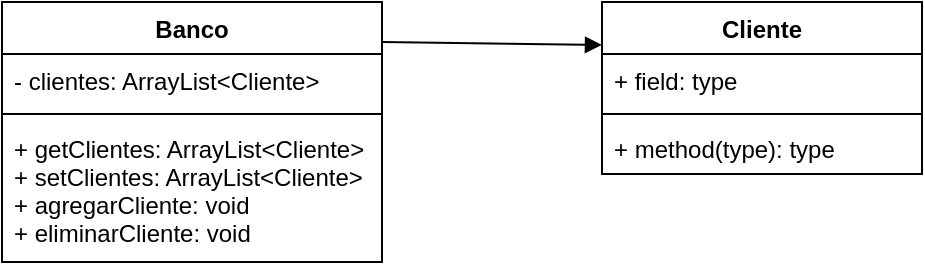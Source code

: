 <mxfile version="14.6.12" type="github">
  <diagram name="Page-1" id="c4acf3e9-155e-7222-9cf6-157b1a14988f">
    <mxGraphModel dx="782" dy="710" grid="1" gridSize="10" guides="1" tooltips="1" connect="1" arrows="1" fold="1" page="1" pageScale="1" pageWidth="850" pageHeight="1100" background="#ffffff" math="0" shadow="0">
      <root>
        <mxCell id="0" />
        <mxCell id="1" parent="0" />
        <mxCell id="XpiNQww2D-5k7rc9l9Bk-2" value="Cliente" style="swimlane;fontStyle=1;align=center;verticalAlign=top;childLayout=stackLayout;horizontal=1;startSize=26;horizontalStack=0;resizeParent=1;resizeParentMax=0;resizeLast=0;collapsible=1;marginBottom=0;" vertex="1" parent="1">
          <mxGeometry x="490" y="150" width="160" height="86" as="geometry" />
        </mxCell>
        <mxCell id="XpiNQww2D-5k7rc9l9Bk-3" value="+ field: type" style="text;strokeColor=none;fillColor=none;align=left;verticalAlign=top;spacingLeft=4;spacingRight=4;overflow=hidden;rotatable=0;points=[[0,0.5],[1,0.5]];portConstraint=eastwest;" vertex="1" parent="XpiNQww2D-5k7rc9l9Bk-2">
          <mxGeometry y="26" width="160" height="26" as="geometry" />
        </mxCell>
        <mxCell id="XpiNQww2D-5k7rc9l9Bk-4" value="" style="line;strokeWidth=1;fillColor=none;align=left;verticalAlign=middle;spacingTop=-1;spacingLeft=3;spacingRight=3;rotatable=0;labelPosition=right;points=[];portConstraint=eastwest;" vertex="1" parent="XpiNQww2D-5k7rc9l9Bk-2">
          <mxGeometry y="52" width="160" height="8" as="geometry" />
        </mxCell>
        <mxCell id="XpiNQww2D-5k7rc9l9Bk-5" value="+ method(type): type" style="text;strokeColor=none;fillColor=none;align=left;verticalAlign=top;spacingLeft=4;spacingRight=4;overflow=hidden;rotatable=0;points=[[0,0.5],[1,0.5]];portConstraint=eastwest;" vertex="1" parent="XpiNQww2D-5k7rc9l9Bk-2">
          <mxGeometry y="60" width="160" height="26" as="geometry" />
        </mxCell>
        <mxCell id="XpiNQww2D-5k7rc9l9Bk-6" value="Banco" style="swimlane;fontStyle=1;align=center;verticalAlign=top;childLayout=stackLayout;horizontal=1;startSize=26;horizontalStack=0;resizeParent=1;resizeParentMax=0;resizeLast=0;collapsible=1;marginBottom=0;" vertex="1" parent="1">
          <mxGeometry x="190" y="150" width="190" height="130" as="geometry" />
        </mxCell>
        <mxCell id="XpiNQww2D-5k7rc9l9Bk-7" value="- clientes: ArrayList&lt;Cliente&gt;" style="text;strokeColor=none;fillColor=none;align=left;verticalAlign=top;spacingLeft=4;spacingRight=4;overflow=hidden;rotatable=0;points=[[0,0.5],[1,0.5]];portConstraint=eastwest;" vertex="1" parent="XpiNQww2D-5k7rc9l9Bk-6">
          <mxGeometry y="26" width="190" height="26" as="geometry" />
        </mxCell>
        <mxCell id="XpiNQww2D-5k7rc9l9Bk-8" value="" style="line;strokeWidth=1;fillColor=none;align=left;verticalAlign=middle;spacingTop=-1;spacingLeft=3;spacingRight=3;rotatable=0;labelPosition=right;points=[];portConstraint=eastwest;" vertex="1" parent="XpiNQww2D-5k7rc9l9Bk-6">
          <mxGeometry y="52" width="190" height="8" as="geometry" />
        </mxCell>
        <mxCell id="XpiNQww2D-5k7rc9l9Bk-9" value="+ getClientes: ArrayList&lt;Cliente&gt;&#xa;+ setClientes: ArrayList&lt;Cliente&gt;&#xa;+ agregarCliente: void&#xa;+ eliminarCliente: void" style="text;strokeColor=none;fillColor=none;align=left;verticalAlign=top;spacingLeft=4;spacingRight=4;overflow=hidden;rotatable=0;points=[[0,0.5],[1,0.5]];portConstraint=eastwest;" vertex="1" parent="XpiNQww2D-5k7rc9l9Bk-6">
          <mxGeometry y="60" width="190" height="70" as="geometry" />
        </mxCell>
        <mxCell id="XpiNQww2D-5k7rc9l9Bk-10" value="" style="html=1;verticalAlign=bottom;endArrow=block;entryX=0;entryY=0.25;entryDx=0;entryDy=0;" edge="1" parent="1" target="XpiNQww2D-5k7rc9l9Bk-2">
          <mxGeometry width="80" relative="1" as="geometry">
            <mxPoint x="380" y="170" as="sourcePoint" />
            <mxPoint x="460" y="170" as="targetPoint" />
          </mxGeometry>
        </mxCell>
      </root>
    </mxGraphModel>
  </diagram>
</mxfile>
